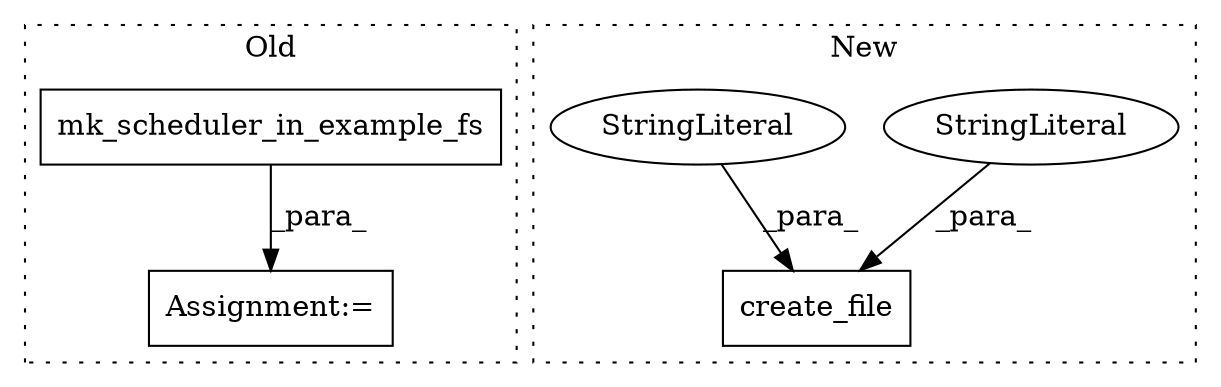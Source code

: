 digraph G {
subgraph cluster0 {
1 [label="mk_scheduler_in_example_fs" a="32" s="12176,12231" l="27,1" shape="box"];
5 [label="Assignment:=" a="7" s="12170" l="1" shape="box"];
label = "Old";
style="dotted";
}
subgraph cluster1 {
2 [label="create_file" a="32" s="11289,11394" l="12,1" shape="box"];
3 [label="StringLiteral" a="45" s="11322" l="72" shape="ellipse"];
4 [label="StringLiteral" a="45" s="11301" l="20" shape="ellipse"];
label = "New";
style="dotted";
}
1 -> 5 [label="_para_"];
3 -> 2 [label="_para_"];
4 -> 2 [label="_para_"];
}